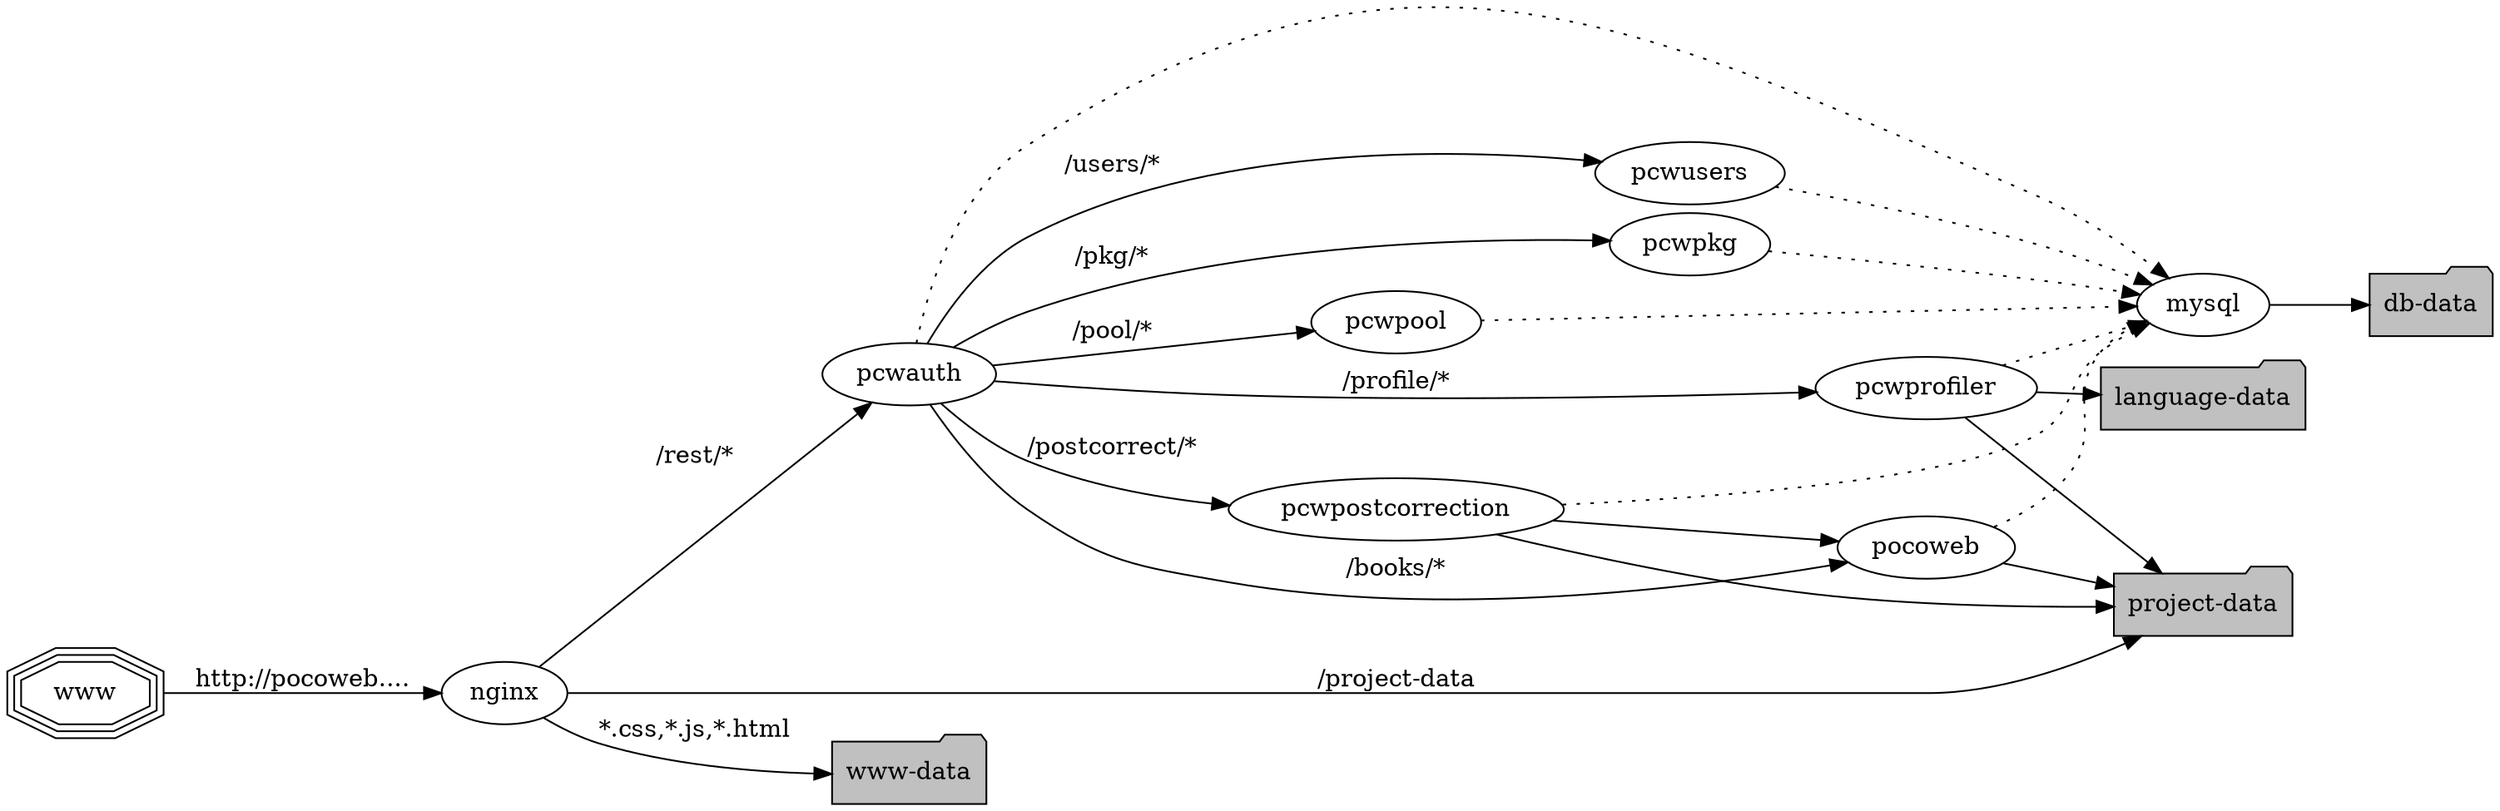 digraph ov {
 rankdir=LR;
 www [shape=tripleoctagon]
 nginx
 pocoweb
 mysql
 pcwauth
 pcwusers
 pcwprofiler
 pcwpostcorrection
 pcwpkg
 pcwpool
 wwwd [label="www-data" shape=folder fillcolor=gray style=filled]
 projectd [label="project-data" shape=folder fillcolor=gray style=filled]
 languaged [label="language-data" shape=folder fillcolor=gray style=filled]
 /*ocrd [label="ocr-data" shape=folder fillcolor=gray style=filled]*/
 dbd [label="db-data" shape=folder fillcolor=gray style=filled]

 www -> nginx [label="http://pocoweb...."]
 nginx -> pcwauth [label="/rest/*"]
 nginx -> projectd [label="/project-data"]
 nginx -> wwwd [label="*.css,*.js,*.html"]
 pocoweb -> mysql [style=dotted]
 pocoweb -> projectd
 pcwauth -> pocoweb [label="/books/*"]
 pcwauth -> pcwusers [label="/users/*"]
 pcwauth -> pcwprofiler [label="/profile/*"]
 pcwauth -> pcwpostcorrection [label="/postcorrect/*"]
 pcwauth -> pcwpkg [label="/pkg/*"]
 pcwauth -> pcwpool [label="/pool/*"]
 pcwauth -> mysql [style=dotted]
 pcwprofiler -> languaged
 pcwprofiler -> projectd
 pcwprofiler -> mysql [style=dotted]
 pcwpostcorrection -> projectd
 pcwpostcorrection -> pocoweb
 pcwpostcorrection -> mysql [style=dotted]
 pcwusers -> mysql [style=dotted]
 mysql -> dbd
 pcwpkg -> mysql [style=dotted]
 pcwpool -> mysql [style=dotted]
}
